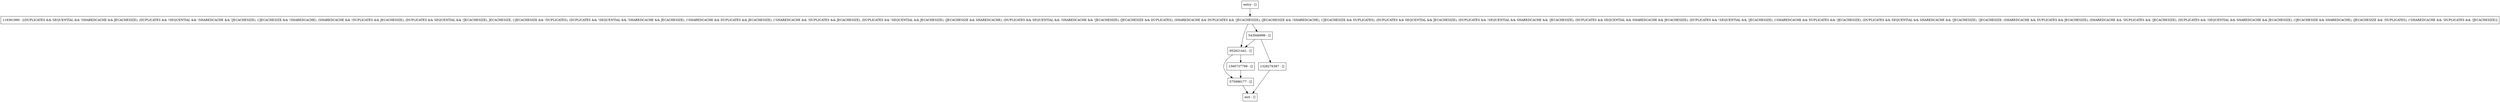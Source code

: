 digraph finishLock {
node [shape=record];
entry [label="entry - []"];
exit [label="exit - []"];
1328276387 [label="1328276387 - []"];
119361990 [label="119361990 - [(DUPLICATES && SEQUENTIAL && !SHAREDCACHE && JECACHESIZE), (DUPLICATES && !SEQUENTIAL && !SHAREDCACHE && !JECACHESIZE), (!JECACHESIZE && !SHAREDCACHE), (SHAREDCACHE && !DUPLICATES && JECACHESIZE), (DUPLICATES && SEQUENTIAL && !JECACHESIZE), JECACHESIZE, (!JECACHESIZE && !DUPLICATES), (DUPLICATES && !SEQUENTIAL && !SHAREDCACHE && JECACHESIZE), (!SHAREDCACHE && DUPLICATES && JECACHESIZE), (!SHAREDCACHE && !DUPLICATES && JECACHESIZE), (DUPLICATES && !SEQUENTIAL && JECACHESIZE), (JECACHESIZE && SHAREDCACHE), (DUPLICATES && SEQUENTIAL && !SHAREDCACHE && !JECACHESIZE), (JECACHESIZE && DUPLICATES), (SHAREDCACHE && DUPLICATES && !JECACHESIZE), (JECACHESIZE && !SHAREDCACHE), (!JECACHESIZE && DUPLICATES), (DUPLICATES && SEQUENTIAL && JECACHESIZE), (DUPLICATES && !SEQUENTIAL && SHAREDCACHE && !JECACHESIZE), (DUPLICATES && SEQUENTIAL && SHAREDCACHE && JECACHESIZE), (DUPLICATES && !SEQUENTIAL && !JECACHESIZE), (!SHAREDCACHE && DUPLICATES && !JECACHESIZE), (DUPLICATES && SEQUENTIAL && SHAREDCACHE && !JECACHESIZE), !JECACHESIZE, (SHAREDCACHE && DUPLICATES && JECACHESIZE), (SHAREDCACHE && !DUPLICATES && !JECACHESIZE), (DUPLICATES && !SEQUENTIAL && SHAREDCACHE && JECACHESIZE), (!JECACHESIZE && SHAREDCACHE), (JECACHESIZE && !DUPLICATES), (!SHAREDCACHE && !DUPLICATES && !JECACHESIZE)]"];
575998177 [label="575998177 - []"];
952621441 [label="952621441 - []"];
1560737799 [label="1560737799 - []"];
543946996 [label="543946996 - []"];
entry;
exit;
entry -> 119361990;
1328276387 -> exit;
119361990 -> 952621441;
119361990 -> 543946996;
575998177 -> exit;
952621441 -> 575998177;
952621441 -> 1560737799;
1560737799 -> 575998177;
543946996 -> 1328276387;
543946996 -> 952621441;
}
